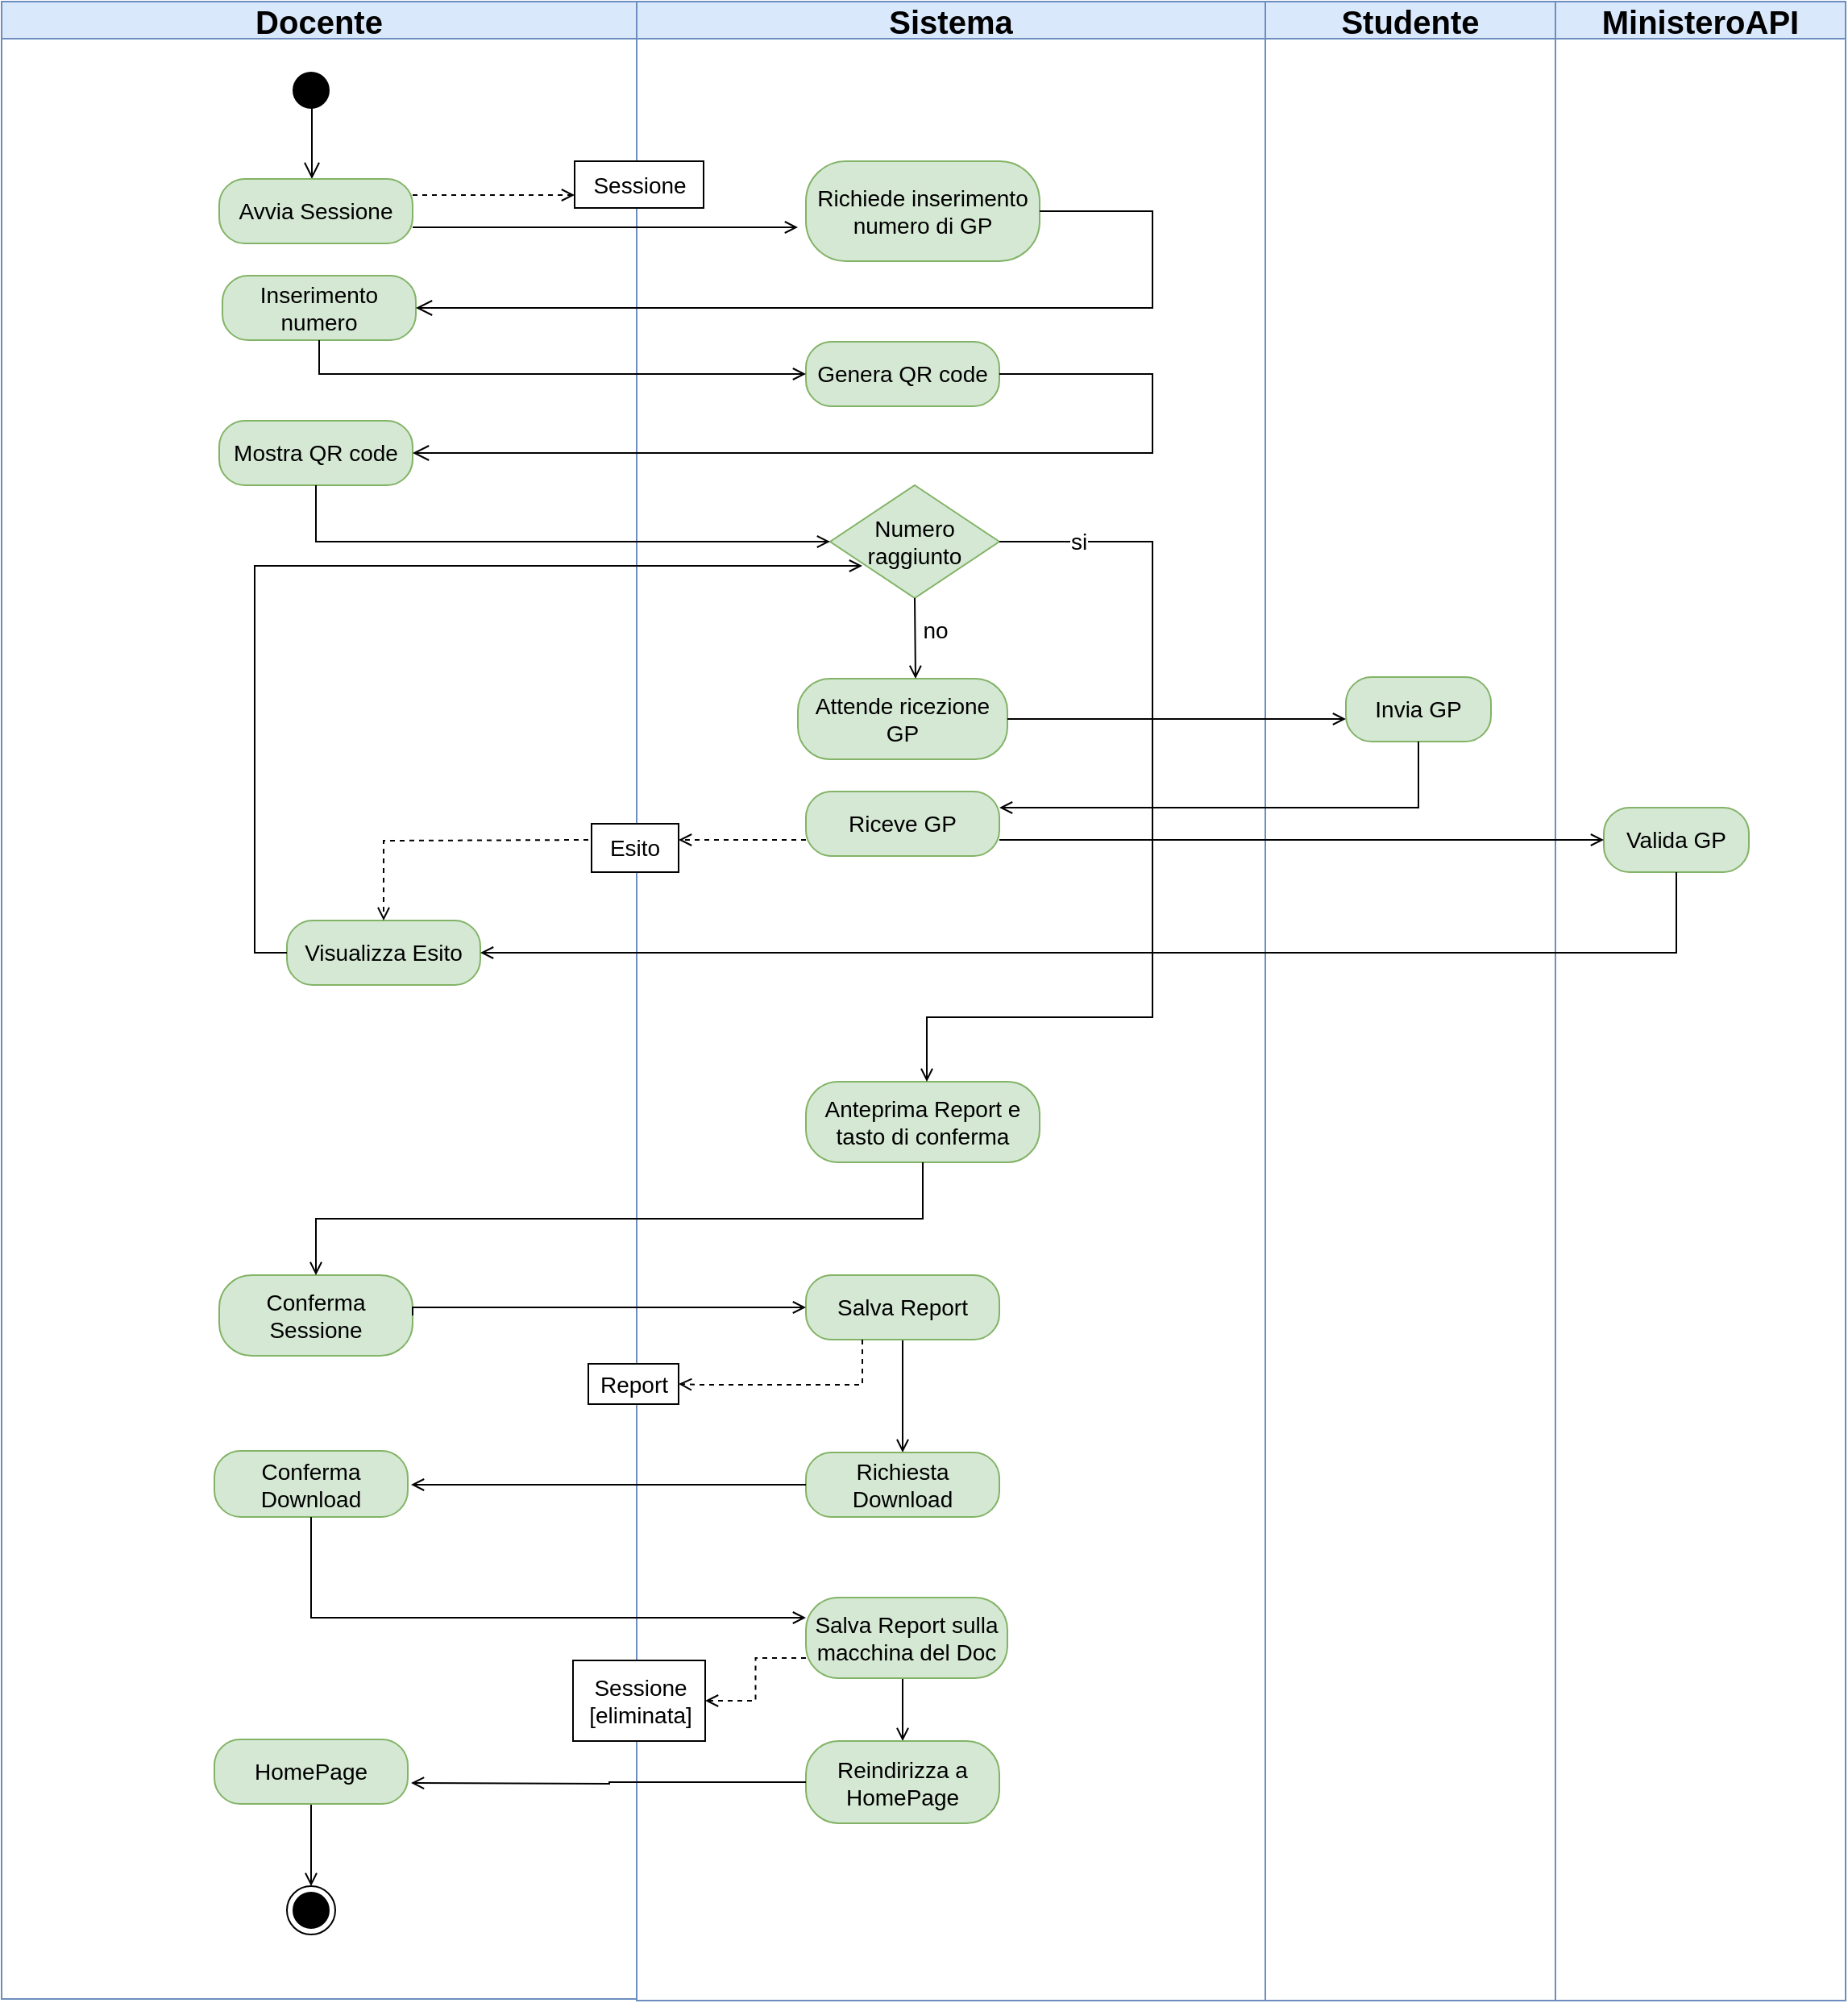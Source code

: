 <mxfile version="15.9.1" type="device"><diagram name="Page-1" id="e7e014a7-5840-1c2e-5031-d8a46d1fe8dd"><mxGraphModel dx="1438" dy="585" grid="1" gridSize="10" guides="1" tooltips="1" connect="1" arrows="1" fold="1" page="0" pageScale="1" pageWidth="1169" pageHeight="826" background="none" math="0" shadow="0"><root><mxCell id="0"/><mxCell id="1" parent="0"/><mxCell id="2" value="Docente" style="swimlane;whiteSpace=wrap;rounded=0;strokeColor=#6c8ebf;startSize=23;fontSize=20;fillColor=#dae8fc;" parent="1" vertex="1"><mxGeometry x="-34" y="120" width="394" height="1239" as="geometry"/></mxCell><mxCell id="5" value="" style="ellipse;shape=startState;fillColor=#000000;strokeColor=#000000;" parent="2" vertex="1"><mxGeometry x="177" y="40" width="30" height="30" as="geometry"/></mxCell><mxCell id="6" value="" style="edgeStyle=elbowEdgeStyle;elbow=horizontal;verticalAlign=bottom;endArrow=open;endSize=8;strokeColor=#000000;endFill=1;rounded=0" parent="2" edge="1"><mxGeometry x="177" y="40" as="geometry"><mxPoint x="192.5" y="110" as="targetPoint"/><mxPoint x="192.5" y="62" as="sourcePoint"/></mxGeometry></mxCell><mxCell id="-8Gfw61ve-7p2thyGVPs-41" value="&lt;font style=&quot;font-size: 14px&quot;&gt;Avvia Sessione&lt;/font&gt;" style="rounded=1;whiteSpace=wrap;html=1;arcSize=40;fillColor=#d5e8d4;strokeColor=#82b366;" parent="2" vertex="1"><mxGeometry x="135" y="110" width="120" height="40" as="geometry"/></mxCell><mxCell id="-8Gfw61ve-7p2thyGVPs-50" value="&lt;font style=&quot;font-size: 14px&quot;&gt;Mostra QR code&lt;/font&gt;" style="rounded=1;whiteSpace=wrap;html=1;arcSize=40;fillColor=#d5e8d4;strokeColor=#82b366;" parent="2" vertex="1"><mxGeometry x="135" y="260" width="120" height="40" as="geometry"/></mxCell><mxCell id="-8Gfw61ve-7p2thyGVPs-46" value="&lt;font style=&quot;font-size: 14px&quot;&gt;Inserimento numero&lt;/font&gt;" style="rounded=1;whiteSpace=wrap;html=1;arcSize=40;fillColor=#d5e8d4;strokeColor=#82b366;" parent="2" vertex="1"><mxGeometry x="137" y="170" width="120" height="40" as="geometry"/></mxCell><mxCell id="z0AtSnaM83e9VRYru1SR-19" style="edgeStyle=orthogonalEdgeStyle;rounded=0;orthogonalLoop=1;jettySize=auto;html=1;exitX=0.5;exitY=1;exitDx=0;exitDy=0;entryX=0.5;entryY=0;entryDx=0;entryDy=0;startArrow=none;startFill=0;endArrow=open;endFill=0;strokeColor=#000000;" parent="2" source="-8Gfw61ve-7p2thyGVPs-99" target="-8Gfw61ve-7p2thyGVPs-101" edge="1"><mxGeometry relative="1" as="geometry"/></mxCell><mxCell id="-8Gfw61ve-7p2thyGVPs-99" value="&lt;font style=&quot;font-size: 14px&quot;&gt;HomePage&lt;/font&gt;" style="rounded=1;whiteSpace=wrap;html=1;arcSize=40;fillColor=#d5e8d4;strokeColor=#82b366;" parent="2" vertex="1"><mxGeometry x="132" y="1078" width="120" height="40" as="geometry"/></mxCell><mxCell id="-8Gfw61ve-7p2thyGVPs-101" value="" style="ellipse;html=1;shape=endState;fillColor=#000000;strokeColor=#000000;rounded=0;" parent="2" vertex="1"><mxGeometry x="177" y="1169" width="30" height="30" as="geometry"/></mxCell><mxCell id="cBjGczQI6bGETBQTIo73-29" value="&lt;font style=&quot;font-size: 14px&quot;&gt;Visualizza Esito&lt;/font&gt;" style="rounded=1;whiteSpace=wrap;html=1;arcSize=40;fillColor=#d5e8d4;strokeColor=#82b366;" parent="2" vertex="1"><mxGeometry x="177" y="570" width="120" height="40" as="geometry"/></mxCell><mxCell id="z0AtSnaM83e9VRYru1SR-12" value="&lt;font style=&quot;font-size: 14px&quot;&gt;Conferma Sessione&lt;/font&gt;" style="rounded=1;whiteSpace=wrap;html=1;arcSize=40;fillColor=#d5e8d4;strokeColor=#82b366;" parent="2" vertex="1"><mxGeometry x="135" y="790" width="120" height="50" as="geometry"/></mxCell><mxCell id="z0AtSnaM83e9VRYru1SR-14" value="&lt;font style=&quot;font-size: 14px&quot;&gt;Conferma Download&lt;/font&gt;" style="rounded=1;whiteSpace=wrap;html=1;arcSize=40;fillColor=#d5e8d4;strokeColor=#82b366;" parent="2" vertex="1"><mxGeometry x="132" y="899" width="120" height="41" as="geometry"/></mxCell><mxCell id="3" value="Sistema" style="swimlane;whiteSpace=wrap;strokeColor=#6c8ebf;startSize=23;fontSize=20;fillColor=#dae8fc;" parent="1" vertex="1"><mxGeometry x="360" y="120" width="390" height="1240" as="geometry"/></mxCell><mxCell id="-8Gfw61ve-7p2thyGVPs-43" value="&lt;font style=&quot;font-size: 14px&quot;&gt;Richiede inserimento numero di GP&lt;/font&gt;" style="rounded=1;whiteSpace=wrap;html=1;arcSize=40;fillColor=#d5e8d4;strokeColor=#82b366;" parent="3" vertex="1"><mxGeometry x="105" y="99" width="145" height="62" as="geometry"/></mxCell><mxCell id="-8Gfw61ve-7p2thyGVPs-47" value="&lt;font style=&quot;font-size: 14px&quot;&gt;Genera QR code&lt;/font&gt;" style="rounded=1;whiteSpace=wrap;html=1;arcSize=40;fillColor=#d5e8d4;strokeColor=#82b366;" parent="3" vertex="1"><mxGeometry x="105" y="211" width="120" height="40" as="geometry"/></mxCell><mxCell id="-8Gfw61ve-7p2thyGVPs-67" value="&lt;font style=&quot;font-size: 14px&quot;&gt;Anteprima Report e tasto di conferma&lt;/font&gt;" style="rounded=1;whiteSpace=wrap;html=1;arcSize=40;fillColor=#d5e8d4;strokeColor=#82b366;" parent="3" vertex="1"><mxGeometry x="105" y="670" width="145" height="50" as="geometry"/></mxCell><mxCell id="-8Gfw61ve-7p2thyGVPs-85" style="edgeStyle=orthogonalEdgeStyle;rounded=0;orthogonalLoop=1;jettySize=auto;html=1;exitX=0.5;exitY=1;exitDx=0;exitDy=0;entryX=0.5;entryY=0;entryDx=0;entryDy=0;strokeColor=#000000;endArrow=open;endFill=0;" parent="3" source="-8Gfw61ve-7p2thyGVPs-80" target="-8Gfw61ve-7p2thyGVPs-83" edge="1"><mxGeometry relative="1" as="geometry"/></mxCell><mxCell id="-8Gfw61ve-7p2thyGVPs-80" value="&lt;font style=&quot;font-size: 14px&quot;&gt;Salva Report&lt;/font&gt;" style="rounded=1;whiteSpace=wrap;html=1;arcSize=40;fillColor=#d5e8d4;strokeColor=#82b366;" parent="3" vertex="1"><mxGeometry x="105" y="790" width="120" height="40" as="geometry"/></mxCell><mxCell id="-8Gfw61ve-7p2thyGVPs-82" value="&lt;font style=&quot;font-size: 14px&quot;&gt;Report&lt;/font&gt;" style="html=1;rounded=0;strokeColor=#000000;" parent="3" vertex="1"><mxGeometry x="-30" y="845" width="56" height="25" as="geometry"/></mxCell><mxCell id="-8Gfw61ve-7p2thyGVPs-83" value="&lt;font style=&quot;font-size: 14px&quot;&gt;Richiesta Download&lt;/font&gt;" style="rounded=1;whiteSpace=wrap;html=1;arcSize=40;fillColor=#d5e8d4;strokeColor=#82b366;" parent="3" vertex="1"><mxGeometry x="105" y="900" width="120" height="40" as="geometry"/></mxCell><mxCell id="z0AtSnaM83e9VRYru1SR-18" style="edgeStyle=orthogonalEdgeStyle;rounded=0;orthogonalLoop=1;jettySize=auto;html=1;exitX=0.5;exitY=1;exitDx=0;exitDy=0;entryX=0.5;entryY=0;entryDx=0;entryDy=0;startArrow=none;startFill=0;endArrow=open;endFill=0;strokeColor=#000000;" parent="3" source="-8Gfw61ve-7p2thyGVPs-93" target="z0AtSnaM83e9VRYru1SR-6" edge="1"><mxGeometry relative="1" as="geometry"/></mxCell><mxCell id="-8Gfw61ve-7p2thyGVPs-93" value="&lt;font style=&quot;font-size: 14px&quot;&gt;Salva Report sulla macchina del Doc&lt;/font&gt;" style="rounded=1;whiteSpace=wrap;html=1;arcSize=40;fillColor=#d5e8d4;strokeColor=#82b366;" parent="3" vertex="1"><mxGeometry x="105" y="990" width="125" height="50" as="geometry"/></mxCell><mxCell id="z0AtSnaM83e9VRYru1SR-6" value="&lt;font style=&quot;font-size: 14px&quot;&gt;Reindirizza a HomePage&lt;/font&gt;" style="rounded=1;whiteSpace=wrap;html=1;arcSize=40;fillColor=#d5e8d4;strokeColor=#82b366;" parent="3" vertex="1"><mxGeometry x="105" y="1079" width="120" height="51" as="geometry"/></mxCell><mxCell id="cBjGczQI6bGETBQTIo73-34" value="&lt;font style=&quot;font-size: 14px&quot;&gt;Numero raggiunto&lt;/font&gt;" style="rhombus;whiteSpace=wrap;html=1;fillColor=#d5e8d4;strokeColor=#82b366;rounded=0;" parent="3" vertex="1"><mxGeometry x="120" y="300" width="105" height="70" as="geometry"/></mxCell><mxCell id="cBjGczQI6bGETBQTIo73-26" value="&lt;font style=&quot;font-size: 14px&quot;&gt;Attende ricezione GP&lt;/font&gt;" style="rounded=1;whiteSpace=wrap;html=1;arcSize=40;fillColor=#d5e8d4;strokeColor=#82b366;" parent="3" vertex="1"><mxGeometry x="100" y="420" width="130" height="50" as="geometry"/></mxCell><mxCell id="cBjGczQI6bGETBQTIo73-23" value="&lt;font style=&quot;font-size: 14px&quot;&gt;Riceve GP&lt;/font&gt;" style="rounded=1;whiteSpace=wrap;html=1;arcSize=40;fillColor=#d5e8d4;strokeColor=#82b366;" parent="3" vertex="1"><mxGeometry x="105" y="490" width="120" height="40" as="geometry"/></mxCell><mxCell id="cBjGczQI6bGETBQTIo73-41" value="&lt;font style=&quot;font-size: 14px&quot;&gt;si&lt;/font&gt;" style="edgeStyle=orthogonalEdgeStyle;rounded=0;orthogonalLoop=1;jettySize=auto;html=1;exitX=1;exitY=0.5;exitDx=0;exitDy=0;startArrow=none;startFill=0;endArrow=open;endFill=0;strokeColor=#000000;" parent="3" source="cBjGczQI6bGETBQTIo73-34" edge="1"><mxGeometry x="-0.829" relative="1" as="geometry"><mxPoint x="180" y="670" as="targetPoint"/><Array as="points"><mxPoint x="320" y="335"/><mxPoint x="320" y="630"/><mxPoint x="180" y="630"/></Array><mxPoint as="offset"/></mxGeometry></mxCell><mxCell id="-8Gfw61ve-7p2thyGVPs-81" style="edgeStyle=orthogonalEdgeStyle;rounded=0;orthogonalLoop=1;jettySize=auto;html=1;strokeColor=#000000;dashed=1;entryX=1;entryY=0.5;entryDx=0;entryDy=0;endArrow=open;endFill=0;" parent="3" target="-8Gfw61ve-7p2thyGVPs-82" edge="1"><mxGeometry relative="1" as="geometry"><mxPoint x="6" y="855" as="targetPoint"/><mxPoint x="140" y="830" as="sourcePoint"/><Array as="points"><mxPoint x="140" y="858"/><mxPoint x="40" y="858"/></Array></mxGeometry></mxCell><mxCell id="z0AtSnaM83e9VRYru1SR-23" value="&lt;font style=&quot;font-size: 14px&quot;&gt;Esito&lt;/font&gt;" style="rounded=0;whiteSpace=wrap;html=1;strokeColor=#000000;" parent="3" vertex="1"><mxGeometry x="-28" y="510" width="54" height="30" as="geometry"/></mxCell><mxCell id="z0AtSnaM83e9VRYru1SR-22" style="edgeStyle=orthogonalEdgeStyle;rounded=0;orthogonalLoop=1;jettySize=auto;html=1;exitX=0;exitY=0.75;exitDx=0;exitDy=0;startArrow=none;startFill=0;endArrow=open;endFill=0;strokeColor=#000000;dashed=1;" parent="3" source="cBjGczQI6bGETBQTIo73-23" target="z0AtSnaM83e9VRYru1SR-23" edge="1"><mxGeometry relative="1" as="geometry"><mxPoint x="20" y="590" as="targetPoint"/><Array as="points"><mxPoint x="50" y="520"/><mxPoint x="50" y="520"/></Array></mxGeometry></mxCell><mxCell id="z0AtSnaM83e9VRYru1SR-28" value="&lt;font style=&quot;font-size: 14px&quot;&gt;Sessione&lt;/font&gt;" style="rounded=0;whiteSpace=wrap;html=1;strokeColor=#000000;" parent="3" vertex="1"><mxGeometry x="-38.5" y="99" width="80" height="29" as="geometry"/></mxCell><mxCell id="wAHPvYNsA7kmF2QzsvUu-25" value="no" style="text;html=1;align=center;verticalAlign=middle;resizable=0;points=[];autosize=1;strokeColor=none;fillColor=none;fontSize=14;" parent="3" vertex="1"><mxGeometry x="170" y="380" width="30" height="20" as="geometry"/></mxCell><mxCell id="wAHPvYNsA7kmF2QzsvUu-28" value="" style="endArrow=open;html=1;rounded=0;fontSize=14;exitX=0.5;exitY=1;exitDx=0;exitDy=0;endFill=0;" parent="3" source="cBjGczQI6bGETBQTIo73-34" edge="1"><mxGeometry width="50" height="50" relative="1" as="geometry"><mxPoint x="150" y="560" as="sourcePoint"/><mxPoint x="173" y="420" as="targetPoint"/></mxGeometry></mxCell><mxCell id="5e84lVjq3RasuW-DU2Ks-7" value="&lt;font style=&quot;font-size: 14px&quot;&gt;Sessione&lt;br&gt;[eliminata]&lt;/font&gt;" style="html=1;rounded=0;strokeColor=#000000;" parent="3" vertex="1"><mxGeometry x="-39.5" y="1029" width="82" height="50" as="geometry"/></mxCell><mxCell id="z0AtSnaM83e9VRYru1SR-98" style="edgeStyle=orthogonalEdgeStyle;rounded=0;orthogonalLoop=1;jettySize=auto;html=1;exitX=0;exitY=0.75;exitDx=0;exitDy=0;entryX=1;entryY=0.5;entryDx=0;entryDy=0;startArrow=none;startFill=0;endArrow=open;endFill=0;strokeColor=#000000;dashed=1;" parent="3" source="-8Gfw61ve-7p2thyGVPs-93" target="5e84lVjq3RasuW-DU2Ks-7" edge="1"><mxGeometry relative="1" as="geometry"><mxPoint x="185" y="1044.5" as="targetPoint"/></mxGeometry></mxCell><mxCell id="-8Gfw61ve-7p2thyGVPs-44" value="" style="edgeStyle=orthogonalEdgeStyle;html=1;verticalAlign=bottom;endArrow=open;endSize=8;strokeColor=#000000;rounded=0;entryX=1;entryY=0.5;entryDx=0;entryDy=0;" parent="1" source="-8Gfw61ve-7p2thyGVPs-43" target="-8Gfw61ve-7p2thyGVPs-46" edge="1"><mxGeometry relative="1" as="geometry"><mxPoint x="720" y="340" as="targetPoint"/><Array as="points"><mxPoint x="680" y="310"/></Array></mxGeometry></mxCell><mxCell id="-8Gfw61ve-7p2thyGVPs-48" value="" style="edgeStyle=orthogonalEdgeStyle;html=1;verticalAlign=bottom;endArrow=open;endSize=8;strokeColor=#000000;rounded=0;entryX=1;entryY=0.5;entryDx=0;entryDy=0;" parent="1" source="-8Gfw61ve-7p2thyGVPs-47" target="-8Gfw61ve-7p2thyGVPs-50" edge="1"><mxGeometry relative="1" as="geometry"><mxPoint x="720" y="470" as="targetPoint"/><Array as="points"><mxPoint x="680" y="400"/></Array></mxGeometry></mxCell><mxCell id="z0AtSnaM83e9VRYru1SR-10" style="edgeStyle=orthogonalEdgeStyle;rounded=0;orthogonalLoop=1;jettySize=auto;html=1;exitX=0.5;exitY=1;exitDx=0;exitDy=0;entryX=0;entryY=0.5;entryDx=0;entryDy=0;startArrow=none;startFill=0;endArrow=open;endFill=0;strokeColor=#000000;" parent="1" source="-8Gfw61ve-7p2thyGVPs-50" target="cBjGczQI6bGETBQTIo73-34" edge="1"><mxGeometry relative="1" as="geometry"/></mxCell><mxCell id="z0AtSnaM83e9VRYru1SR-13" style="edgeStyle=orthogonalEdgeStyle;rounded=0;orthogonalLoop=1;jettySize=auto;html=1;exitX=1;exitY=0.5;exitDx=0;exitDy=0;entryX=0;entryY=0.5;entryDx=0;entryDy=0;startArrow=none;startFill=0;endArrow=open;endFill=0;strokeColor=#000000;" parent="1" source="z0AtSnaM83e9VRYru1SR-12" target="-8Gfw61ve-7p2thyGVPs-80" edge="1"><mxGeometry relative="1" as="geometry"><Array as="points"><mxPoint x="221" y="930"/></Array></mxGeometry></mxCell><mxCell id="z0AtSnaM83e9VRYru1SR-15" style="edgeStyle=orthogonalEdgeStyle;rounded=0;orthogonalLoop=1;jettySize=auto;html=1;exitX=0;exitY=0.5;exitDx=0;exitDy=0;startArrow=none;startFill=0;endArrow=open;endFill=0;strokeColor=#000000;" parent="1" source="-8Gfw61ve-7p2thyGVPs-83" edge="1"><mxGeometry relative="1" as="geometry"><mxPoint x="220" y="1040" as="targetPoint"/></mxGeometry></mxCell><mxCell id="z0AtSnaM83e9VRYru1SR-16" style="edgeStyle=orthogonalEdgeStyle;rounded=0;orthogonalLoop=1;jettySize=auto;html=1;exitX=0.5;exitY=1;exitDx=0;exitDy=0;entryX=0;entryY=0.5;entryDx=0;entryDy=0;startArrow=none;startFill=0;endArrow=open;endFill=0;strokeColor=#000000;" parent="1" source="-8Gfw61ve-7p2thyGVPs-46" target="-8Gfw61ve-7p2thyGVPs-47" edge="1"><mxGeometry relative="1" as="geometry"/></mxCell><mxCell id="z0AtSnaM83e9VRYru1SR-21" style="edgeStyle=orthogonalEdgeStyle;rounded=0;orthogonalLoop=1;jettySize=auto;html=1;exitX=0;exitY=0.5;exitDx=0;exitDy=0;startArrow=none;startFill=0;endArrow=open;endFill=0;strokeColor=#000000;" parent="1" source="z0AtSnaM83e9VRYru1SR-6" edge="1"><mxGeometry relative="1" as="geometry"><mxPoint x="220" y="1225" as="targetPoint"/></mxGeometry></mxCell><mxCell id="z0AtSnaM83e9VRYru1SR-24" style="edgeStyle=orthogonalEdgeStyle;rounded=0;orthogonalLoop=1;jettySize=auto;html=1;entryX=0.5;entryY=0;entryDx=0;entryDy=0;dashed=1;startArrow=none;startFill=0;endArrow=open;endFill=0;strokeColor=#000000;" parent="1" target="cBjGczQI6bGETBQTIo73-29" edge="1"><mxGeometry relative="1" as="geometry"><mxPoint x="330" y="640" as="sourcePoint"/></mxGeometry></mxCell><mxCell id="z0AtSnaM83e9VRYru1SR-25" style="edgeStyle=orthogonalEdgeStyle;rounded=0;orthogonalLoop=1;jettySize=auto;html=1;exitX=1;exitY=0.25;exitDx=0;exitDy=0;dashed=1;startArrow=none;startFill=0;endArrow=open;endFill=0;strokeColor=#000000;" parent="1" source="-8Gfw61ve-7p2thyGVPs-41" target="z0AtSnaM83e9VRYru1SR-28" edge="1"><mxGeometry relative="1" as="geometry"><mxPoint x="554" y="262" as="targetPoint"/><mxPoint x="275" y="262" as="sourcePoint"/><Array as="points"><mxPoint x="240" y="240"/><mxPoint x="240" y="240"/></Array></mxGeometry></mxCell><mxCell id="z0AtSnaM83e9VRYru1SR-32" value="Studente" style="swimlane;whiteSpace=wrap;strokeColor=#6c8ebf;fontSize=20;fillColor=#dae8fc;" parent="1" vertex="1"><mxGeometry x="750" y="120" width="180" height="1240" as="geometry"/></mxCell><mxCell id="z0AtSnaM83e9VRYru1SR-46" value="&lt;font style=&quot;font-size: 14px&quot;&gt;Invia GP&lt;/font&gt;" style="rounded=1;whiteSpace=wrap;html=1;arcSize=40;fillColor=#d5e8d4;strokeColor=#82b366;" parent="z0AtSnaM83e9VRYru1SR-32" vertex="1"><mxGeometry x="50" y="419" width="90" height="40" as="geometry"/></mxCell><mxCell id="z0AtSnaM83e9VRYru1SR-52" style="edgeStyle=orthogonalEdgeStyle;rounded=0;orthogonalLoop=1;jettySize=auto;html=1;exitX=1;exitY=0.5;exitDx=0;exitDy=0;startArrow=none;startFill=0;endArrow=open;endFill=0;strokeColor=#000000;" parent="1" source="cBjGczQI6bGETBQTIo73-26" edge="1"><mxGeometry relative="1" as="geometry"><mxPoint x="800" y="565" as="targetPoint"/></mxGeometry></mxCell><mxCell id="z0AtSnaM83e9VRYru1SR-53" style="edgeStyle=orthogonalEdgeStyle;rounded=0;orthogonalLoop=1;jettySize=auto;html=1;exitX=0.5;exitY=1;exitDx=0;exitDy=0;entryX=1;entryY=0.25;entryDx=0;entryDy=0;startArrow=none;startFill=0;endArrow=open;endFill=0;strokeColor=#000000;" parent="1" source="z0AtSnaM83e9VRYru1SR-46" target="cBjGczQI6bGETBQTIo73-23" edge="1"><mxGeometry relative="1" as="geometry"/></mxCell><mxCell id="z0AtSnaM83e9VRYru1SR-94" value="MinisteroAPI" style="swimlane;whiteSpace=wrap;strokeColor=#6c8ebf;fontSize=20;fillColor=#dae8fc;" parent="1" vertex="1"><mxGeometry x="930" y="120" width="180" height="1240" as="geometry"/></mxCell><mxCell id="z0AtSnaM83e9VRYru1SR-95" value="&lt;font style=&quot;font-size: 14px&quot;&gt;Valida GP&lt;/font&gt;" style="rounded=1;whiteSpace=wrap;html=1;arcSize=40;fillColor=#d5e8d4;strokeColor=#82b366;" parent="z0AtSnaM83e9VRYru1SR-94" vertex="1"><mxGeometry x="30" y="500" width="90" height="40" as="geometry"/></mxCell><mxCell id="z0AtSnaM83e9VRYru1SR-97" style="edgeStyle=orthogonalEdgeStyle;rounded=0;orthogonalLoop=1;jettySize=auto;html=1;exitX=0.5;exitY=1;exitDx=0;exitDy=0;entryX=1;entryY=0.5;entryDx=0;entryDy=0;startArrow=none;startFill=0;endArrow=open;endFill=0;strokeColor=#000000;" parent="1" source="z0AtSnaM83e9VRYru1SR-95" target="cBjGczQI6bGETBQTIo73-29" edge="1"><mxGeometry relative="1" as="geometry"/></mxCell><mxCell id="-8Gfw61ve-7p2thyGVPs-45" style="rounded=0;orthogonalLoop=1;jettySize=auto;html=1;exitX=1;exitY=0.75;exitDx=0;exitDy=0;strokeColor=#000000;endArrow=open;endFill=0;" parent="1" source="-8Gfw61ve-7p2thyGVPs-41" edge="1"><mxGeometry relative="1" as="geometry"><mxPoint x="221" y="249.47" as="sourcePoint"/><mxPoint x="460" y="260" as="targetPoint"/></mxGeometry></mxCell><mxCell id="wAHPvYNsA7kmF2QzsvUu-24" value="" style="endArrow=open;html=1;rounded=0;fontSize=14;exitX=1;exitY=0.75;exitDx=0;exitDy=0;entryX=0;entryY=0.5;entryDx=0;entryDy=0;endFill=0;" parent="1" source="cBjGczQI6bGETBQTIo73-23" target="z0AtSnaM83e9VRYru1SR-95" edge="1"><mxGeometry width="50" height="50" relative="1" as="geometry"><mxPoint x="690" y="490" as="sourcePoint"/><mxPoint x="740" y="440" as="targetPoint"/></mxGeometry></mxCell><mxCell id="wAHPvYNsA7kmF2QzsvUu-56" style="edgeStyle=orthogonalEdgeStyle;rounded=0;orthogonalLoop=1;jettySize=auto;html=1;exitX=0;exitY=0.5;exitDx=0;exitDy=0;fontSize=14;endArrow=open;endFill=0;" parent="1" source="cBjGczQI6bGETBQTIo73-29" edge="1"><mxGeometry relative="1" as="geometry"><mxPoint x="500" y="470" as="targetPoint"/><Array as="points"><mxPoint x="123" y="710"/><mxPoint x="123" y="470"/></Array></mxGeometry></mxCell><mxCell id="wAHPvYNsA7kmF2QzsvUu-58" value="" style="endArrow=open;html=1;rounded=0;fontSize=14;exitX=0.5;exitY=1;exitDx=0;exitDy=0;edgeStyle=orthogonalEdgeStyle;entryX=0.5;entryY=0;entryDx=0;entryDy=0;endFill=0;" parent="1" source="-8Gfw61ve-7p2thyGVPs-67" target="z0AtSnaM83e9VRYru1SR-12" edge="1"><mxGeometry width="50" height="50" relative="1" as="geometry"><mxPoint x="460" y="860" as="sourcePoint"/><mxPoint x="520" y="860" as="targetPoint"/></mxGeometry></mxCell><mxCell id="wAHPvYNsA7kmF2QzsvUu-60" value="" style="endArrow=open;html=1;rounded=0;fontSize=14;exitX=0.5;exitY=1;exitDx=0;exitDy=0;edgeStyle=orthogonalEdgeStyle;entryX=0;entryY=0.25;entryDx=0;entryDy=0;endFill=0;" parent="1" source="z0AtSnaM83e9VRYru1SR-14" target="-8Gfw61ve-7p2thyGVPs-93" edge="1"><mxGeometry width="50" height="50" relative="1" as="geometry"><mxPoint x="460" y="1120" as="sourcePoint"/><mxPoint x="510" y="1070" as="targetPoint"/></mxGeometry></mxCell></root></mxGraphModel></diagram></mxfile>